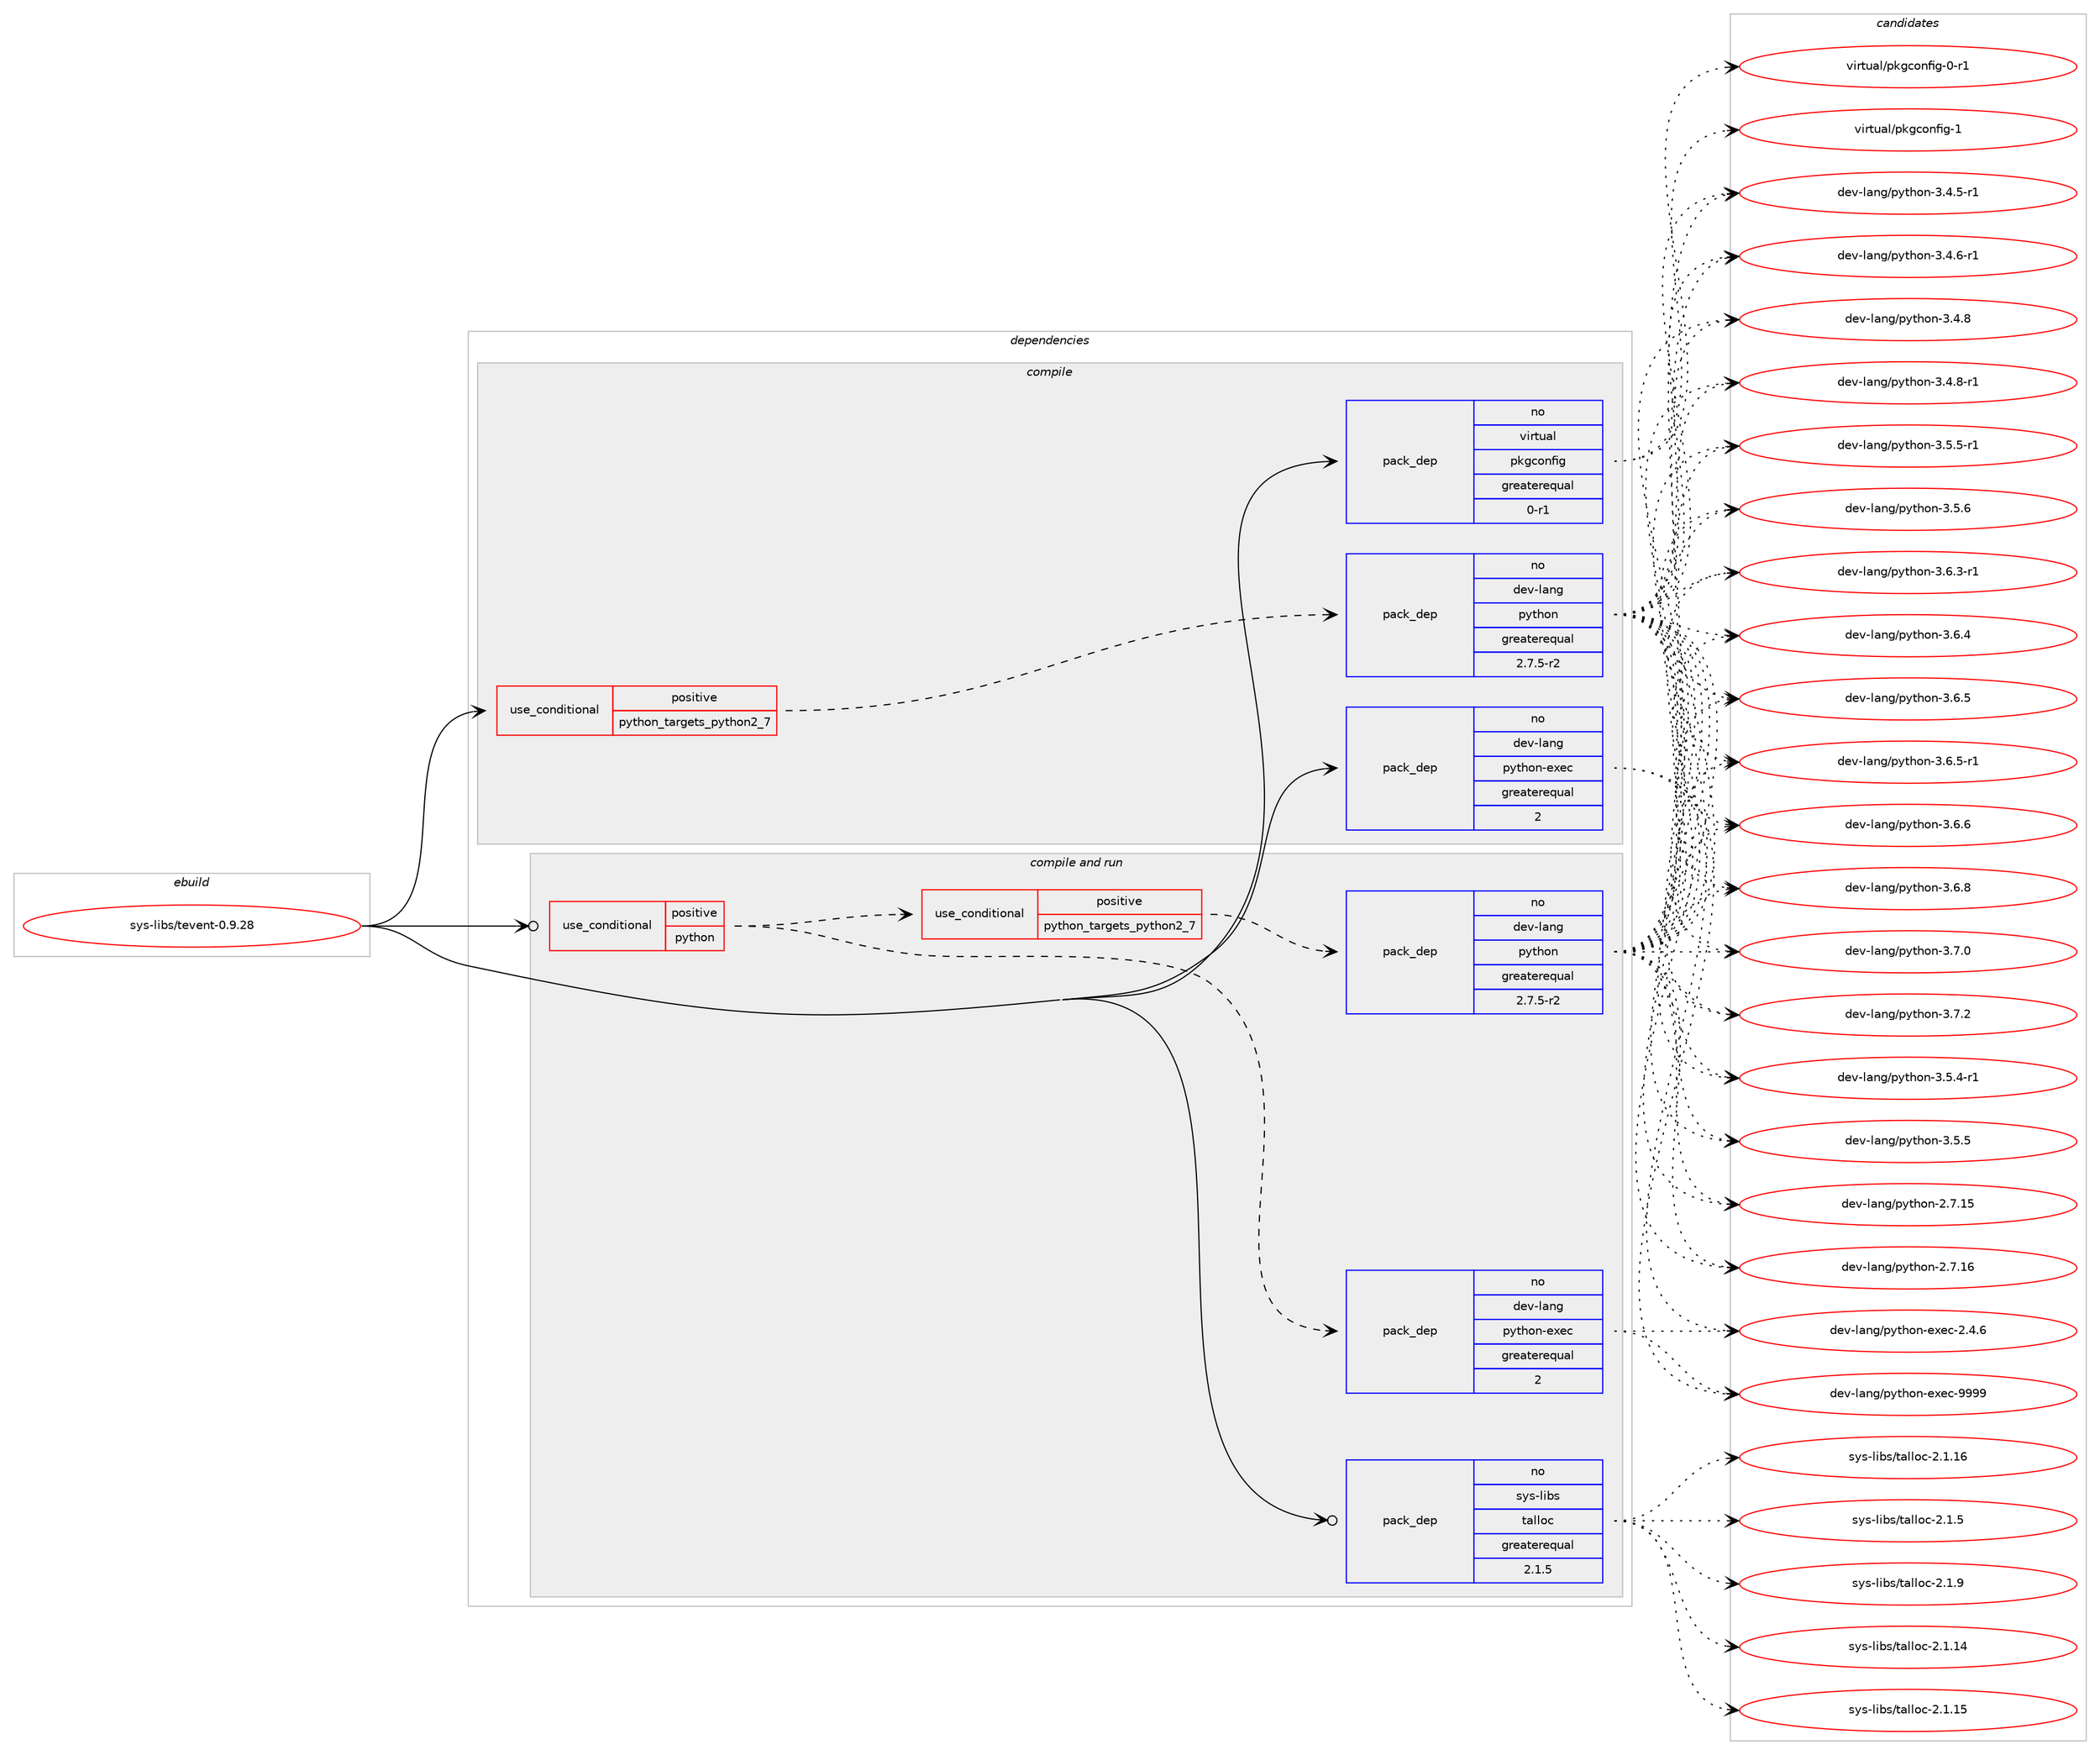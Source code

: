 digraph prolog {

# *************
# Graph options
# *************

newrank=true;
concentrate=true;
compound=true;
graph [rankdir=LR,fontname=Helvetica,fontsize=10,ranksep=1.5];#, ranksep=2.5, nodesep=0.2];
edge  [arrowhead=vee];
node  [fontname=Helvetica,fontsize=10];

# **********
# The ebuild
# **********

subgraph cluster_leftcol {
color=gray;
rank=same;
label=<<i>ebuild</i>>;
id [label="sys-libs/tevent-0.9.28", color=red, width=4, href="../sys-libs/tevent-0.9.28.svg"];
}

# ****************
# The dependencies
# ****************

subgraph cluster_midcol {
color=gray;
label=<<i>dependencies</i>>;
subgraph cluster_compile {
fillcolor="#eeeeee";
style=filled;
label=<<i>compile</i>>;
subgraph cond462248 {
dependency1739499 [label=<<TABLE BORDER="0" CELLBORDER="1" CELLSPACING="0" CELLPADDING="4"><TR><TD ROWSPAN="3" CELLPADDING="10">use_conditional</TD></TR><TR><TD>positive</TD></TR><TR><TD>python_targets_python2_7</TD></TR></TABLE>>, shape=none, color=red];
subgraph pack1248508 {
dependency1739500 [label=<<TABLE BORDER="0" CELLBORDER="1" CELLSPACING="0" CELLPADDING="4" WIDTH="220"><TR><TD ROWSPAN="6" CELLPADDING="30">pack_dep</TD></TR><TR><TD WIDTH="110">no</TD></TR><TR><TD>dev-lang</TD></TR><TR><TD>python</TD></TR><TR><TD>greaterequal</TD></TR><TR><TD>2.7.5-r2</TD></TR></TABLE>>, shape=none, color=blue];
}
dependency1739499:e -> dependency1739500:w [weight=20,style="dashed",arrowhead="vee"];
}
id:e -> dependency1739499:w [weight=20,style="solid",arrowhead="vee"];
subgraph pack1248509 {
dependency1739501 [label=<<TABLE BORDER="0" CELLBORDER="1" CELLSPACING="0" CELLPADDING="4" WIDTH="220"><TR><TD ROWSPAN="6" CELLPADDING="30">pack_dep</TD></TR><TR><TD WIDTH="110">no</TD></TR><TR><TD>dev-lang</TD></TR><TR><TD>python-exec</TD></TR><TR><TD>greaterequal</TD></TR><TR><TD>2</TD></TR></TABLE>>, shape=none, color=blue];
}
id:e -> dependency1739501:w [weight=20,style="solid",arrowhead="vee"];
subgraph pack1248510 {
dependency1739502 [label=<<TABLE BORDER="0" CELLBORDER="1" CELLSPACING="0" CELLPADDING="4" WIDTH="220"><TR><TD ROWSPAN="6" CELLPADDING="30">pack_dep</TD></TR><TR><TD WIDTH="110">no</TD></TR><TR><TD>virtual</TD></TR><TR><TD>pkgconfig</TD></TR><TR><TD>greaterequal</TD></TR><TR><TD>0-r1</TD></TR></TABLE>>, shape=none, color=blue];
}
id:e -> dependency1739502:w [weight=20,style="solid",arrowhead="vee"];
}
subgraph cluster_compileandrun {
fillcolor="#eeeeee";
style=filled;
label=<<i>compile and run</i>>;
subgraph cond462249 {
dependency1739503 [label=<<TABLE BORDER="0" CELLBORDER="1" CELLSPACING="0" CELLPADDING="4"><TR><TD ROWSPAN="3" CELLPADDING="10">use_conditional</TD></TR><TR><TD>positive</TD></TR><TR><TD>python</TD></TR></TABLE>>, shape=none, color=red];
subgraph cond462250 {
dependency1739504 [label=<<TABLE BORDER="0" CELLBORDER="1" CELLSPACING="0" CELLPADDING="4"><TR><TD ROWSPAN="3" CELLPADDING="10">use_conditional</TD></TR><TR><TD>positive</TD></TR><TR><TD>python_targets_python2_7</TD></TR></TABLE>>, shape=none, color=red];
subgraph pack1248511 {
dependency1739505 [label=<<TABLE BORDER="0" CELLBORDER="1" CELLSPACING="0" CELLPADDING="4" WIDTH="220"><TR><TD ROWSPAN="6" CELLPADDING="30">pack_dep</TD></TR><TR><TD WIDTH="110">no</TD></TR><TR><TD>dev-lang</TD></TR><TR><TD>python</TD></TR><TR><TD>greaterequal</TD></TR><TR><TD>2.7.5-r2</TD></TR></TABLE>>, shape=none, color=blue];
}
dependency1739504:e -> dependency1739505:w [weight=20,style="dashed",arrowhead="vee"];
}
dependency1739503:e -> dependency1739504:w [weight=20,style="dashed",arrowhead="vee"];
subgraph pack1248512 {
dependency1739506 [label=<<TABLE BORDER="0" CELLBORDER="1" CELLSPACING="0" CELLPADDING="4" WIDTH="220"><TR><TD ROWSPAN="6" CELLPADDING="30">pack_dep</TD></TR><TR><TD WIDTH="110">no</TD></TR><TR><TD>dev-lang</TD></TR><TR><TD>python-exec</TD></TR><TR><TD>greaterequal</TD></TR><TR><TD>2</TD></TR></TABLE>>, shape=none, color=blue];
}
dependency1739503:e -> dependency1739506:w [weight=20,style="dashed",arrowhead="vee"];
}
id:e -> dependency1739503:w [weight=20,style="solid",arrowhead="odotvee"];
subgraph pack1248513 {
dependency1739507 [label=<<TABLE BORDER="0" CELLBORDER="1" CELLSPACING="0" CELLPADDING="4" WIDTH="220"><TR><TD ROWSPAN="6" CELLPADDING="30">pack_dep</TD></TR><TR><TD WIDTH="110">no</TD></TR><TR><TD>sys-libs</TD></TR><TR><TD>talloc</TD></TR><TR><TD>greaterequal</TD></TR><TR><TD>2.1.5</TD></TR></TABLE>>, shape=none, color=blue];
}
id:e -> dependency1739507:w [weight=20,style="solid",arrowhead="odotvee"];
}
subgraph cluster_run {
fillcolor="#eeeeee";
style=filled;
label=<<i>run</i>>;
}
}

# **************
# The candidates
# **************

subgraph cluster_choices {
rank=same;
color=gray;
label=<<i>candidates</i>>;

subgraph choice1248508 {
color=black;
nodesep=1;
choice10010111845108971101034711212111610411111045504655464953 [label="dev-lang/python-2.7.15", color=red, width=4,href="../dev-lang/python-2.7.15.svg"];
choice10010111845108971101034711212111610411111045504655464954 [label="dev-lang/python-2.7.16", color=red, width=4,href="../dev-lang/python-2.7.16.svg"];
choice1001011184510897110103471121211161041111104551465246534511449 [label="dev-lang/python-3.4.5-r1", color=red, width=4,href="../dev-lang/python-3.4.5-r1.svg"];
choice1001011184510897110103471121211161041111104551465246544511449 [label="dev-lang/python-3.4.6-r1", color=red, width=4,href="../dev-lang/python-3.4.6-r1.svg"];
choice100101118451089711010347112121116104111110455146524656 [label="dev-lang/python-3.4.8", color=red, width=4,href="../dev-lang/python-3.4.8.svg"];
choice1001011184510897110103471121211161041111104551465246564511449 [label="dev-lang/python-3.4.8-r1", color=red, width=4,href="../dev-lang/python-3.4.8-r1.svg"];
choice1001011184510897110103471121211161041111104551465346524511449 [label="dev-lang/python-3.5.4-r1", color=red, width=4,href="../dev-lang/python-3.5.4-r1.svg"];
choice100101118451089711010347112121116104111110455146534653 [label="dev-lang/python-3.5.5", color=red, width=4,href="../dev-lang/python-3.5.5.svg"];
choice1001011184510897110103471121211161041111104551465346534511449 [label="dev-lang/python-3.5.5-r1", color=red, width=4,href="../dev-lang/python-3.5.5-r1.svg"];
choice100101118451089711010347112121116104111110455146534654 [label="dev-lang/python-3.5.6", color=red, width=4,href="../dev-lang/python-3.5.6.svg"];
choice1001011184510897110103471121211161041111104551465446514511449 [label="dev-lang/python-3.6.3-r1", color=red, width=4,href="../dev-lang/python-3.6.3-r1.svg"];
choice100101118451089711010347112121116104111110455146544652 [label="dev-lang/python-3.6.4", color=red, width=4,href="../dev-lang/python-3.6.4.svg"];
choice100101118451089711010347112121116104111110455146544653 [label="dev-lang/python-3.6.5", color=red, width=4,href="../dev-lang/python-3.6.5.svg"];
choice1001011184510897110103471121211161041111104551465446534511449 [label="dev-lang/python-3.6.5-r1", color=red, width=4,href="../dev-lang/python-3.6.5-r1.svg"];
choice100101118451089711010347112121116104111110455146544654 [label="dev-lang/python-3.6.6", color=red, width=4,href="../dev-lang/python-3.6.6.svg"];
choice100101118451089711010347112121116104111110455146544656 [label="dev-lang/python-3.6.8", color=red, width=4,href="../dev-lang/python-3.6.8.svg"];
choice100101118451089711010347112121116104111110455146554648 [label="dev-lang/python-3.7.0", color=red, width=4,href="../dev-lang/python-3.7.0.svg"];
choice100101118451089711010347112121116104111110455146554650 [label="dev-lang/python-3.7.2", color=red, width=4,href="../dev-lang/python-3.7.2.svg"];
dependency1739500:e -> choice10010111845108971101034711212111610411111045504655464953:w [style=dotted,weight="100"];
dependency1739500:e -> choice10010111845108971101034711212111610411111045504655464954:w [style=dotted,weight="100"];
dependency1739500:e -> choice1001011184510897110103471121211161041111104551465246534511449:w [style=dotted,weight="100"];
dependency1739500:e -> choice1001011184510897110103471121211161041111104551465246544511449:w [style=dotted,weight="100"];
dependency1739500:e -> choice100101118451089711010347112121116104111110455146524656:w [style=dotted,weight="100"];
dependency1739500:e -> choice1001011184510897110103471121211161041111104551465246564511449:w [style=dotted,weight="100"];
dependency1739500:e -> choice1001011184510897110103471121211161041111104551465346524511449:w [style=dotted,weight="100"];
dependency1739500:e -> choice100101118451089711010347112121116104111110455146534653:w [style=dotted,weight="100"];
dependency1739500:e -> choice1001011184510897110103471121211161041111104551465346534511449:w [style=dotted,weight="100"];
dependency1739500:e -> choice100101118451089711010347112121116104111110455146534654:w [style=dotted,weight="100"];
dependency1739500:e -> choice1001011184510897110103471121211161041111104551465446514511449:w [style=dotted,weight="100"];
dependency1739500:e -> choice100101118451089711010347112121116104111110455146544652:w [style=dotted,weight="100"];
dependency1739500:e -> choice100101118451089711010347112121116104111110455146544653:w [style=dotted,weight="100"];
dependency1739500:e -> choice1001011184510897110103471121211161041111104551465446534511449:w [style=dotted,weight="100"];
dependency1739500:e -> choice100101118451089711010347112121116104111110455146544654:w [style=dotted,weight="100"];
dependency1739500:e -> choice100101118451089711010347112121116104111110455146544656:w [style=dotted,weight="100"];
dependency1739500:e -> choice100101118451089711010347112121116104111110455146554648:w [style=dotted,weight="100"];
dependency1739500:e -> choice100101118451089711010347112121116104111110455146554650:w [style=dotted,weight="100"];
}
subgraph choice1248509 {
color=black;
nodesep=1;
choice1001011184510897110103471121211161041111104510112010199455046524654 [label="dev-lang/python-exec-2.4.6", color=red, width=4,href="../dev-lang/python-exec-2.4.6.svg"];
choice10010111845108971101034711212111610411111045101120101994557575757 [label="dev-lang/python-exec-9999", color=red, width=4,href="../dev-lang/python-exec-9999.svg"];
dependency1739501:e -> choice1001011184510897110103471121211161041111104510112010199455046524654:w [style=dotted,weight="100"];
dependency1739501:e -> choice10010111845108971101034711212111610411111045101120101994557575757:w [style=dotted,weight="100"];
}
subgraph choice1248510 {
color=black;
nodesep=1;
choice11810511411611797108471121071039911111010210510345484511449 [label="virtual/pkgconfig-0-r1", color=red, width=4,href="../virtual/pkgconfig-0-r1.svg"];
choice1181051141161179710847112107103991111101021051034549 [label="virtual/pkgconfig-1", color=red, width=4,href="../virtual/pkgconfig-1.svg"];
dependency1739502:e -> choice11810511411611797108471121071039911111010210510345484511449:w [style=dotted,weight="100"];
dependency1739502:e -> choice1181051141161179710847112107103991111101021051034549:w [style=dotted,weight="100"];
}
subgraph choice1248511 {
color=black;
nodesep=1;
choice10010111845108971101034711212111610411111045504655464953 [label="dev-lang/python-2.7.15", color=red, width=4,href="../dev-lang/python-2.7.15.svg"];
choice10010111845108971101034711212111610411111045504655464954 [label="dev-lang/python-2.7.16", color=red, width=4,href="../dev-lang/python-2.7.16.svg"];
choice1001011184510897110103471121211161041111104551465246534511449 [label="dev-lang/python-3.4.5-r1", color=red, width=4,href="../dev-lang/python-3.4.5-r1.svg"];
choice1001011184510897110103471121211161041111104551465246544511449 [label="dev-lang/python-3.4.6-r1", color=red, width=4,href="../dev-lang/python-3.4.6-r1.svg"];
choice100101118451089711010347112121116104111110455146524656 [label="dev-lang/python-3.4.8", color=red, width=4,href="../dev-lang/python-3.4.8.svg"];
choice1001011184510897110103471121211161041111104551465246564511449 [label="dev-lang/python-3.4.8-r1", color=red, width=4,href="../dev-lang/python-3.4.8-r1.svg"];
choice1001011184510897110103471121211161041111104551465346524511449 [label="dev-lang/python-3.5.4-r1", color=red, width=4,href="../dev-lang/python-3.5.4-r1.svg"];
choice100101118451089711010347112121116104111110455146534653 [label="dev-lang/python-3.5.5", color=red, width=4,href="../dev-lang/python-3.5.5.svg"];
choice1001011184510897110103471121211161041111104551465346534511449 [label="dev-lang/python-3.5.5-r1", color=red, width=4,href="../dev-lang/python-3.5.5-r1.svg"];
choice100101118451089711010347112121116104111110455146534654 [label="dev-lang/python-3.5.6", color=red, width=4,href="../dev-lang/python-3.5.6.svg"];
choice1001011184510897110103471121211161041111104551465446514511449 [label="dev-lang/python-3.6.3-r1", color=red, width=4,href="../dev-lang/python-3.6.3-r1.svg"];
choice100101118451089711010347112121116104111110455146544652 [label="dev-lang/python-3.6.4", color=red, width=4,href="../dev-lang/python-3.6.4.svg"];
choice100101118451089711010347112121116104111110455146544653 [label="dev-lang/python-3.6.5", color=red, width=4,href="../dev-lang/python-3.6.5.svg"];
choice1001011184510897110103471121211161041111104551465446534511449 [label="dev-lang/python-3.6.5-r1", color=red, width=4,href="../dev-lang/python-3.6.5-r1.svg"];
choice100101118451089711010347112121116104111110455146544654 [label="dev-lang/python-3.6.6", color=red, width=4,href="../dev-lang/python-3.6.6.svg"];
choice100101118451089711010347112121116104111110455146544656 [label="dev-lang/python-3.6.8", color=red, width=4,href="../dev-lang/python-3.6.8.svg"];
choice100101118451089711010347112121116104111110455146554648 [label="dev-lang/python-3.7.0", color=red, width=4,href="../dev-lang/python-3.7.0.svg"];
choice100101118451089711010347112121116104111110455146554650 [label="dev-lang/python-3.7.2", color=red, width=4,href="../dev-lang/python-3.7.2.svg"];
dependency1739505:e -> choice10010111845108971101034711212111610411111045504655464953:w [style=dotted,weight="100"];
dependency1739505:e -> choice10010111845108971101034711212111610411111045504655464954:w [style=dotted,weight="100"];
dependency1739505:e -> choice1001011184510897110103471121211161041111104551465246534511449:w [style=dotted,weight="100"];
dependency1739505:e -> choice1001011184510897110103471121211161041111104551465246544511449:w [style=dotted,weight="100"];
dependency1739505:e -> choice100101118451089711010347112121116104111110455146524656:w [style=dotted,weight="100"];
dependency1739505:e -> choice1001011184510897110103471121211161041111104551465246564511449:w [style=dotted,weight="100"];
dependency1739505:e -> choice1001011184510897110103471121211161041111104551465346524511449:w [style=dotted,weight="100"];
dependency1739505:e -> choice100101118451089711010347112121116104111110455146534653:w [style=dotted,weight="100"];
dependency1739505:e -> choice1001011184510897110103471121211161041111104551465346534511449:w [style=dotted,weight="100"];
dependency1739505:e -> choice100101118451089711010347112121116104111110455146534654:w [style=dotted,weight="100"];
dependency1739505:e -> choice1001011184510897110103471121211161041111104551465446514511449:w [style=dotted,weight="100"];
dependency1739505:e -> choice100101118451089711010347112121116104111110455146544652:w [style=dotted,weight="100"];
dependency1739505:e -> choice100101118451089711010347112121116104111110455146544653:w [style=dotted,weight="100"];
dependency1739505:e -> choice1001011184510897110103471121211161041111104551465446534511449:w [style=dotted,weight="100"];
dependency1739505:e -> choice100101118451089711010347112121116104111110455146544654:w [style=dotted,weight="100"];
dependency1739505:e -> choice100101118451089711010347112121116104111110455146544656:w [style=dotted,weight="100"];
dependency1739505:e -> choice100101118451089711010347112121116104111110455146554648:w [style=dotted,weight="100"];
dependency1739505:e -> choice100101118451089711010347112121116104111110455146554650:w [style=dotted,weight="100"];
}
subgraph choice1248512 {
color=black;
nodesep=1;
choice1001011184510897110103471121211161041111104510112010199455046524654 [label="dev-lang/python-exec-2.4.6", color=red, width=4,href="../dev-lang/python-exec-2.4.6.svg"];
choice10010111845108971101034711212111610411111045101120101994557575757 [label="dev-lang/python-exec-9999", color=red, width=4,href="../dev-lang/python-exec-9999.svg"];
dependency1739506:e -> choice1001011184510897110103471121211161041111104510112010199455046524654:w [style=dotted,weight="100"];
dependency1739506:e -> choice10010111845108971101034711212111610411111045101120101994557575757:w [style=dotted,weight="100"];
}
subgraph choice1248513 {
color=black;
nodesep=1;
choice115121115451081059811547116971081081119945504649464952 [label="sys-libs/talloc-2.1.14", color=red, width=4,href="../sys-libs/talloc-2.1.14.svg"];
choice115121115451081059811547116971081081119945504649464953 [label="sys-libs/talloc-2.1.15", color=red, width=4,href="../sys-libs/talloc-2.1.15.svg"];
choice115121115451081059811547116971081081119945504649464954 [label="sys-libs/talloc-2.1.16", color=red, width=4,href="../sys-libs/talloc-2.1.16.svg"];
choice1151211154510810598115471169710810811199455046494653 [label="sys-libs/talloc-2.1.5", color=red, width=4,href="../sys-libs/talloc-2.1.5.svg"];
choice1151211154510810598115471169710810811199455046494657 [label="sys-libs/talloc-2.1.9", color=red, width=4,href="../sys-libs/talloc-2.1.9.svg"];
dependency1739507:e -> choice115121115451081059811547116971081081119945504649464952:w [style=dotted,weight="100"];
dependency1739507:e -> choice115121115451081059811547116971081081119945504649464953:w [style=dotted,weight="100"];
dependency1739507:e -> choice115121115451081059811547116971081081119945504649464954:w [style=dotted,weight="100"];
dependency1739507:e -> choice1151211154510810598115471169710810811199455046494653:w [style=dotted,weight="100"];
dependency1739507:e -> choice1151211154510810598115471169710810811199455046494657:w [style=dotted,weight="100"];
}
}

}
